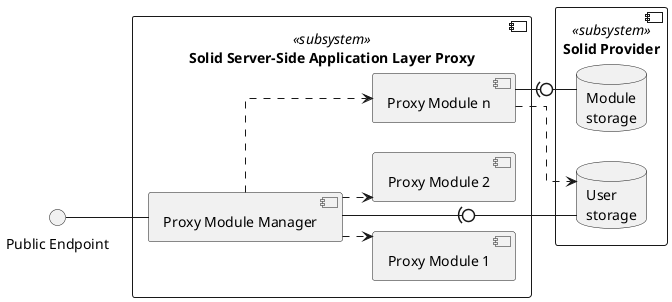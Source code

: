 @startuml Logical_Topology_A
left to right direction
skinparam linetype ortho
skinparam nodesep 30
skinparam ranksep 30
interface "Public Endpoint" as PE
component "Solid Server-Side Application Layer Proxy" as proxy <<subsystem>>{
    component "Proxy Module Manager" as MM
    component "Proxy Module 1" as M1
    component "Proxy Module 2" as M2
    component "Proxy Module n" as MN
}
component "Solid Provider" as P <<subsystem>>{
    database "User\nstorage" as SU
    database "Module\nstorage" as SM
}
PE -- MM
MM ..> M1
MM ..> M2
MM ..> MN
MM -(0- SU
MN -(0- SM
MN ..> SU
@enduml